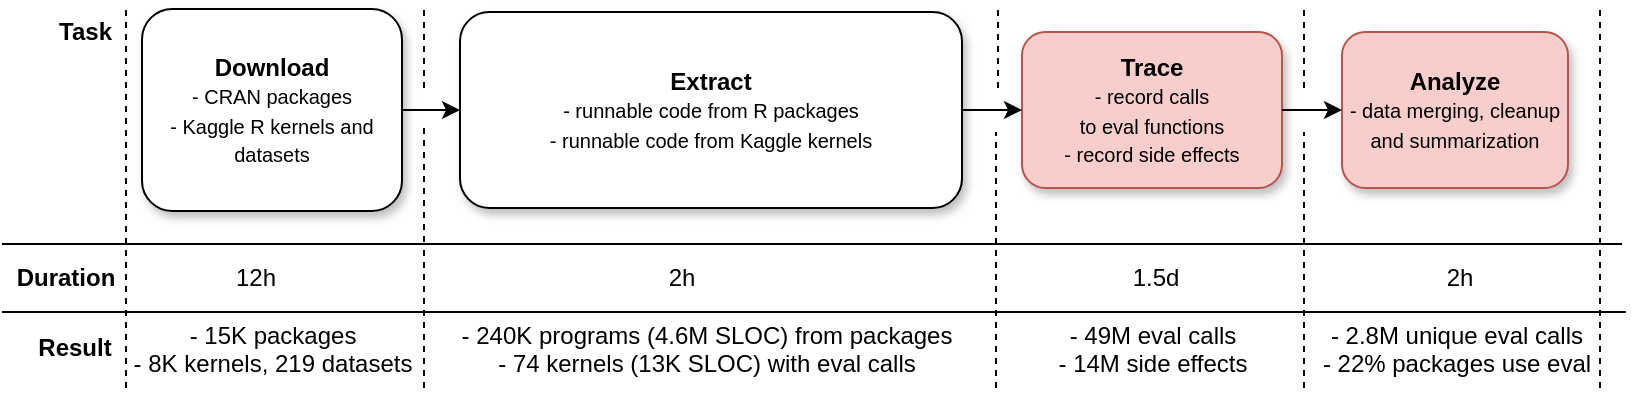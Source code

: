 <mxfile version="14.5.1" type="device"><diagram id="F0AHolVVesLSMNE4kyMN" name="Page-1"><mxGraphModel dx="1088" dy="986" grid="1" gridSize="10" guides="1" tooltips="1" connect="1" arrows="1" fold="1" page="1" pageScale="1" pageWidth="850" pageHeight="1100" math="0" shadow="0"><root><mxCell id="0"/><mxCell id="1" parent="0"/><mxCell id="XyMEwlzETBZZqd7nD72x-1" style="edgeStyle=orthogonalEdgeStyle;rounded=0;orthogonalLoop=1;jettySize=auto;html=1;exitX=1;exitY=0.5;exitDx=0;exitDy=0;entryX=0;entryY=0.5;entryDx=0;entryDy=0;" parent="1" source="XyMEwlzETBZZqd7nD72x-2" target="XyMEwlzETBZZqd7nD72x-3" edge="1"><mxGeometry relative="1" as="geometry"/></mxCell><mxCell id="XyMEwlzETBZZqd7nD72x-2" value="Download&lt;br&gt;&lt;span style=&quot;font-weight: normal ; font-size: 10px&quot;&gt;- CRAN packages&lt;br&gt;- Kaggle R kernels and datasets&lt;/span&gt;" style="whiteSpace=wrap;html=1;rounded=1;shadow=1;fontStyle=1" parent="1" vertex="1"><mxGeometry x="110" y="80.5" width="130" height="101" as="geometry"/></mxCell><mxCell id="XyMEwlzETBZZqd7nD72x-3" value="Extract&lt;br&gt;&lt;span style=&quot;font-size: 10px ; font-weight: normal&quot;&gt;- runnable code from R packages&lt;/span&gt;&lt;br&gt;&lt;span style=&quot;font-size: 10px ; font-weight: normal&quot;&gt;- runnable code from Kaggle kernels&lt;/span&gt;" style="whiteSpace=wrap;html=1;rounded=1;shadow=1;fontStyle=1" parent="1" vertex="1"><mxGeometry x="269" y="82" width="251" height="98" as="geometry"/></mxCell><mxCell id="XyMEwlzETBZZqd7nD72x-5" value="&lt;span&gt;Trace&lt;/span&gt;&lt;br&gt;&lt;div&gt;&lt;span style=&quot;font-weight: normal&quot;&gt;&lt;font style=&quot;font-size: 10px&quot;&gt;- record calls &lt;br&gt;to eval functions&lt;/font&gt;&lt;/span&gt;&lt;br&gt;&lt;/div&gt;&lt;div&gt;&lt;span style=&quot;font-weight: normal&quot;&gt;&lt;font style=&quot;font-size: 10px&quot;&gt;- record side effects&lt;/font&gt;&lt;/span&gt;&lt;/div&gt;" style="whiteSpace=wrap;html=1;rounded=1;shadow=1;fontStyle=1;fillColor=#f8cecc;strokeColor=#b85450;" parent="1" vertex="1"><mxGeometry x="550" y="92" width="130" height="78" as="geometry"/></mxCell><mxCell id="XyMEwlzETBZZqd7nD72x-6" value="Analyze&lt;br&gt;&lt;font style=&quot;font-size: 10px&quot;&gt;&lt;span style=&quot;font-weight: normal&quot;&gt;- data merging, cleanup and summarization&lt;/span&gt;&lt;/font&gt;" style="whiteSpace=wrap;html=1;rounded=1;shadow=1;fontStyle=1;fillColor=#f8cecc;strokeColor=#b85450;" parent="1" vertex="1"><mxGeometry x="710" y="92" width="113" height="78" as="geometry"/></mxCell><mxCell id="XyMEwlzETBZZqd7nD72x-8" style="edgeStyle=orthogonalEdgeStyle;rounded=0;orthogonalLoop=1;jettySize=auto;html=1;exitX=1;exitY=0.5;exitDx=0;exitDy=0;entryX=0;entryY=0.5;entryDx=0;entryDy=0;" parent="1" source="XyMEwlzETBZZqd7nD72x-3" target="XyMEwlzETBZZqd7nD72x-5" edge="1"><mxGeometry relative="1" as="geometry"><mxPoint x="529" y="131.0" as="sourcePoint"/><mxPoint x="289" y="142" as="targetPoint"/></mxGeometry></mxCell><mxCell id="XyMEwlzETBZZqd7nD72x-9" style="edgeStyle=orthogonalEdgeStyle;rounded=0;orthogonalLoop=1;jettySize=auto;html=1;exitX=1;exitY=0.5;exitDx=0;exitDy=0;entryX=0;entryY=0.5;entryDx=0;entryDy=0;" parent="1" source="XyMEwlzETBZZqd7nD72x-5" target="XyMEwlzETBZZqd7nD72x-6" edge="1"><mxGeometry relative="1" as="geometry"><mxPoint x="259" y="152" as="sourcePoint"/><mxPoint x="299" y="152" as="targetPoint"/></mxGeometry></mxCell><mxCell id="XyMEwlzETBZZqd7nD72x-10" value="Result" style="text;html=1;strokeColor=none;fillColor=none;align=center;verticalAlign=middle;whiteSpace=wrap;rounded=0;fontStyle=1" parent="1" vertex="1"><mxGeometry x="56.0" y="240" width="41" height="20" as="geometry"/></mxCell><mxCell id="XyMEwlzETBZZqd7nD72x-14" value="" style="endArrow=none;dashed=1;html=1;fontStyle=1;" parent="1" edge="1"><mxGeometry width="50" height="50" relative="1" as="geometry"><mxPoint x="102" y="270" as="sourcePoint"/><mxPoint x="102" y="80" as="targetPoint"/></mxGeometry></mxCell><mxCell id="XyMEwlzETBZZqd7nD72x-15" value="" style="endArrow=none;dashed=1;html=1;" parent="1" edge="1"><mxGeometry width="50" height="50" relative="1" as="geometry"><mxPoint x="251" y="270" as="sourcePoint"/><mxPoint x="251" y="200" as="targetPoint"/></mxGeometry></mxCell><mxCell id="XyMEwlzETBZZqd7nD72x-17" value="" style="endArrow=none;dashed=1;html=1;" parent="1" edge="1"><mxGeometry width="50" height="50" relative="1" as="geometry"><mxPoint x="537" y="270" as="sourcePoint"/><mxPoint x="537.0" y="142" as="targetPoint"/></mxGeometry></mxCell><mxCell id="XyMEwlzETBZZqd7nD72x-18" value="" style="endArrow=none;dashed=1;html=1;" parent="1" edge="1"><mxGeometry width="50" height="50" relative="1" as="geometry"><mxPoint x="691" y="270" as="sourcePoint"/><mxPoint x="691" y="142" as="targetPoint"/></mxGeometry></mxCell><mxCell id="XyMEwlzETBZZqd7nD72x-19" value="" style="endArrow=none;dashed=1;html=1;" parent="1" edge="1"><mxGeometry width="50" height="50" relative="1" as="geometry"><mxPoint x="839" y="270" as="sourcePoint"/><mxPoint x="839" y="80" as="targetPoint"/></mxGeometry></mxCell><mxCell id="XyMEwlzETBZZqd7nD72x-20" value="12h" style="text;html=1;strokeColor=none;fillColor=none;align=center;verticalAlign=middle;whiteSpace=wrap;rounded=0;" parent="1" vertex="1"><mxGeometry x="147" y="205" width="40" height="20" as="geometry"/></mxCell><mxCell id="XyMEwlzETBZZqd7nD72x-21" value="Duration" style="text;html=1;strokeColor=none;fillColor=none;align=center;verticalAlign=middle;whiteSpace=wrap;rounded=0;fontStyle=1" parent="1" vertex="1"><mxGeometry x="47.0" y="205" width="50" height="20" as="geometry"/></mxCell><mxCell id="XyMEwlzETBZZqd7nD72x-22" value="2h" style="text;html=1;strokeColor=none;fillColor=none;align=center;verticalAlign=middle;whiteSpace=wrap;rounded=0;" parent="1" vertex="1"><mxGeometry x="359.5" y="205" width="40" height="20" as="geometry"/></mxCell><mxCell id="XyMEwlzETBZZqd7nD72x-24" value="1.5d" style="text;html=1;strokeColor=none;fillColor=none;align=center;verticalAlign=middle;whiteSpace=wrap;rounded=0;" parent="1" vertex="1"><mxGeometry x="597" y="205" width="40" height="20" as="geometry"/></mxCell><mxCell id="XyMEwlzETBZZqd7nD72x-25" value="2h" style="text;html=1;strokeColor=none;fillColor=none;align=center;verticalAlign=middle;whiteSpace=wrap;rounded=0;" parent="1" vertex="1"><mxGeometry x="744" y="205" width="50" height="20" as="geometry"/></mxCell><mxCell id="XyMEwlzETBZZqd7nD72x-26" value="&lt;div align=&quot;center&quot;&gt;- 15K packages&lt;br&gt;&lt;/div&gt;&lt;div&gt;- 8K kernels, 219 datasets&lt;/div&gt;" style="text;html=1;align=center;" parent="1" vertex="1"><mxGeometry x="112" y="230" width="125" height="44" as="geometry"/></mxCell><mxCell id="XyMEwlzETBZZqd7nD72x-35" value="" style="endArrow=none;html=1;" parent="1" edge="1"><mxGeometry width="50" height="50" relative="1" as="geometry"><mxPoint x="40" y="232" as="sourcePoint"/><mxPoint x="852" y="232" as="targetPoint"/></mxGeometry></mxCell><mxCell id="XyMEwlzETBZZqd7nD72x-38" value="" style="endArrow=none;dashed=1;html=1;" parent="1" edge="1"><mxGeometry width="50" height="50" relative="1" as="geometry"><mxPoint x="538" y="120" as="sourcePoint"/><mxPoint x="538" y="80" as="targetPoint"/></mxGeometry></mxCell><mxCell id="XyMEwlzETBZZqd7nD72x-39" value="" style="endArrow=none;dashed=1;html=1;" parent="1" edge="1"><mxGeometry width="50" height="50" relative="1" as="geometry"><mxPoint x="691" y="120" as="sourcePoint"/><mxPoint x="691" y="80" as="targetPoint"/></mxGeometry></mxCell><mxCell id="XyMEwlzETBZZqd7nD72x-52" value="&lt;div align=&quot;center&quot;&gt;&lt;span&gt;- 240K programs (4.6M SLOC)&amp;nbsp;&lt;/span&gt;&lt;span&gt;from packages&lt;/span&gt;&lt;/div&gt;&lt;div&gt;- 74 kernels (13K SLOC) with eval calls&lt;/div&gt;" style="text;html=1;align=center;" parent="1" vertex="1"><mxGeometry x="263" y="230" width="257" height="40" as="geometry"/></mxCell><mxCell id="XyMEwlzETBZZqd7nD72x-61" value="" style="endArrow=none;html=1;" parent="1" edge="1"><mxGeometry width="50" height="50" relative="1" as="geometry"><mxPoint x="40" y="198" as="sourcePoint"/><mxPoint x="850" y="198" as="targetPoint"/></mxGeometry></mxCell><mxCell id="XyMEwlzETBZZqd7nD72x-68" value="" style="endArrow=none;dashed=1;html=1;" parent="1" edge="1"><mxGeometry width="50" height="50" relative="1" as="geometry"><mxPoint x="251" y="140" as="sourcePoint"/><mxPoint x="251" y="198" as="targetPoint"/></mxGeometry></mxCell><mxCell id="yRpTa2k-tF00zb82-hLZ-2" value="&lt;div align=&quot;center&quot;&gt;&lt;span&gt;- 49M eval calls&lt;/span&gt;&lt;/div&gt;&lt;div align=&quot;center&quot;&gt;&lt;span&gt;- 14M side effects&lt;/span&gt;&lt;/div&gt;" style="text;html=1;align=center;" parent="1" vertex="1"><mxGeometry x="550" y="230" width="130" height="40" as="geometry"/></mxCell><mxCell id="yRpTa2k-tF00zb82-hLZ-3" value="" style="endArrow=none;dashed=1;html=1;" parent="1" edge="1"><mxGeometry width="50" height="50" relative="1" as="geometry"><mxPoint x="251" y="120" as="sourcePoint"/><mxPoint x="251" y="80" as="targetPoint"/></mxGeometry></mxCell><mxCell id="yRpTa2k-tF00zb82-hLZ-4" value="&lt;div align=&quot;center&quot;&gt;&lt;span&gt;- 2.8M unique eval calls&lt;/span&gt;&lt;br&gt;&lt;/div&gt;&lt;div align=&quot;center&quot;&gt;&lt;span&gt;- 22% packages use eval&lt;/span&gt;&lt;/div&gt;&lt;div align=&quot;center&quot;&gt;&lt;br&gt;&lt;/div&gt;" style="text;html=1;align=center;" parent="1" vertex="1"><mxGeometry x="701.5" y="230" width="130" height="40" as="geometry"/></mxCell><mxCell id="yvA63SFNdn6Yf2VyK0D7-1" value="Task" style="text;html=1;strokeColor=none;fillColor=none;align=right;verticalAlign=middle;whiteSpace=wrap;rounded=0;fontStyle=1" parent="1" vertex="1"><mxGeometry x="47.0" y="82" width="50" height="20" as="geometry"/></mxCell></root></mxGraphModel></diagram></mxfile>